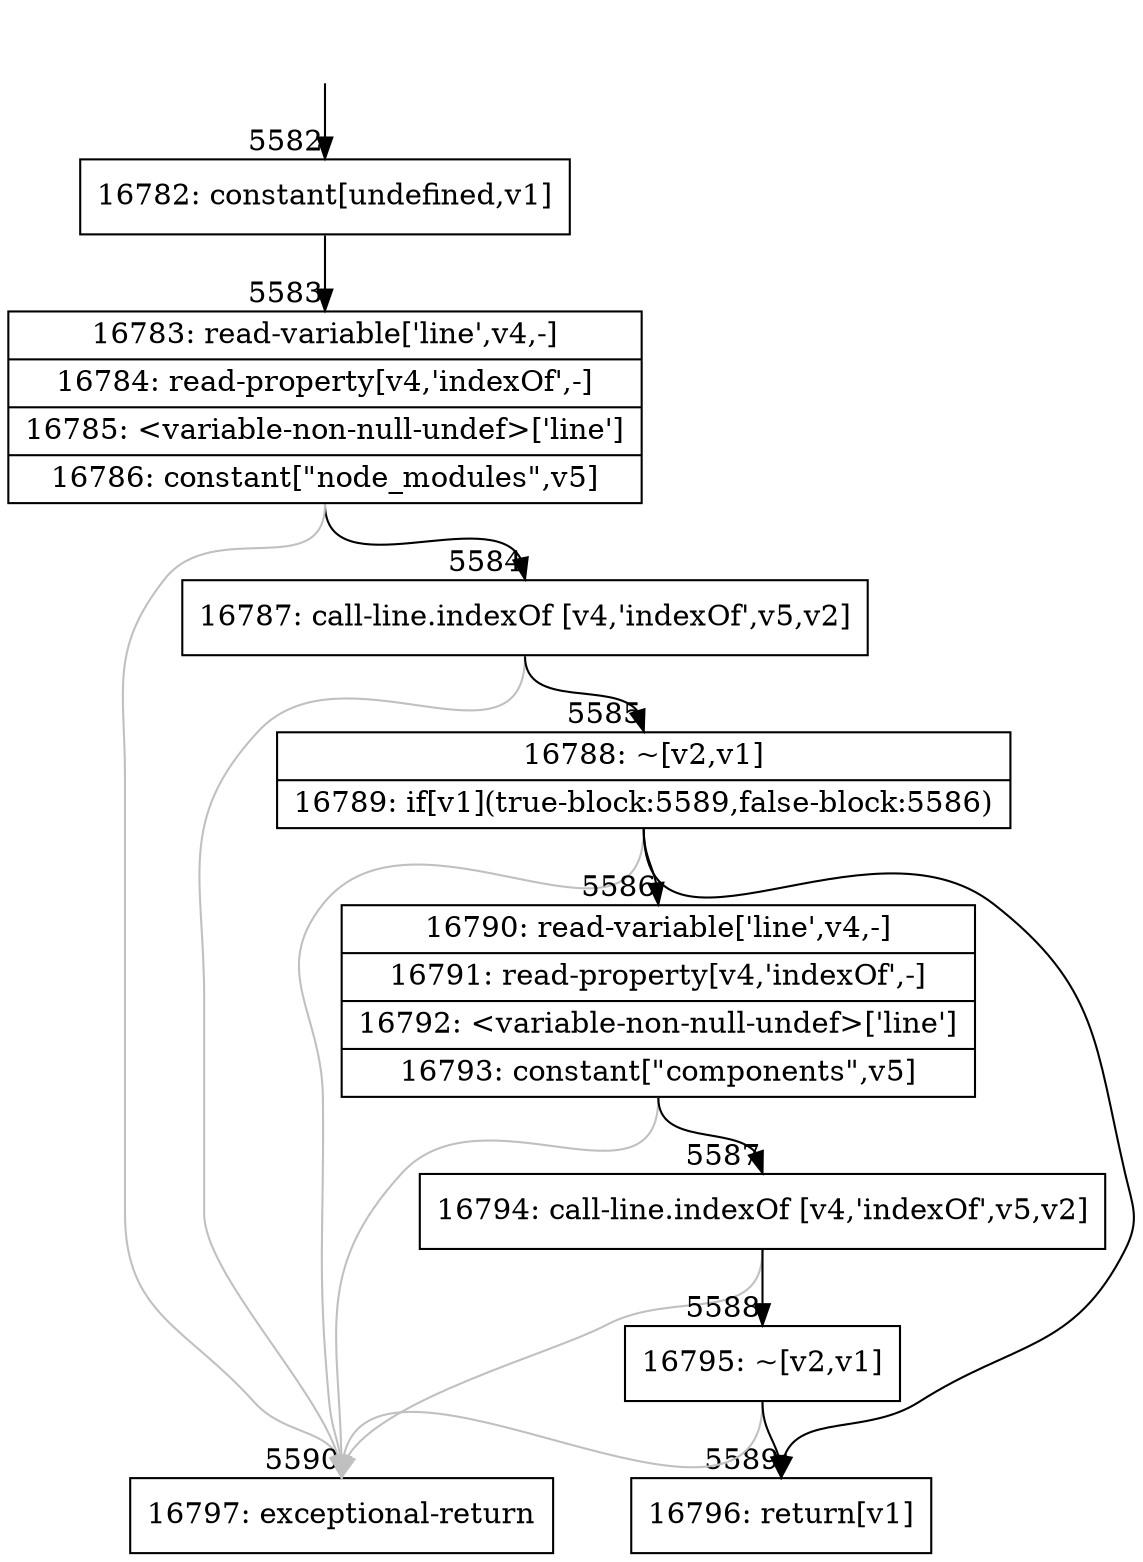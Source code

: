 digraph {
rankdir="TD"
BB_entry479[shape=none,label=""];
BB_entry479 -> BB5582 [tailport=s, headport=n, headlabel="    5582"]
BB5582 [shape=record label="{16782: constant[undefined,v1]}" ] 
BB5582 -> BB5583 [tailport=s, headport=n, headlabel="      5583"]
BB5583 [shape=record label="{16783: read-variable['line',v4,-]|16784: read-property[v4,'indexOf',-]|16785: \<variable-non-null-undef\>['line']|16786: constant[\"node_modules\",v5]}" ] 
BB5583 -> BB5584 [tailport=s, headport=n, headlabel="      5584"]
BB5583 -> BB5590 [tailport=s, headport=n, color=gray, headlabel="      5590"]
BB5584 [shape=record label="{16787: call-line.indexOf [v4,'indexOf',v5,v2]}" ] 
BB5584 -> BB5585 [tailport=s, headport=n, headlabel="      5585"]
BB5584 -> BB5590 [tailport=s, headport=n, color=gray]
BB5585 [shape=record label="{16788: ~[v2,v1]|16789: if[v1](true-block:5589,false-block:5586)}" ] 
BB5585 -> BB5589 [tailport=s, headport=n, headlabel="      5589"]
BB5585 -> BB5586 [tailport=s, headport=n, headlabel="      5586"]
BB5585 -> BB5590 [tailport=s, headport=n, color=gray]
BB5586 [shape=record label="{16790: read-variable['line',v4,-]|16791: read-property[v4,'indexOf',-]|16792: \<variable-non-null-undef\>['line']|16793: constant[\"components\",v5]}" ] 
BB5586 -> BB5587 [tailport=s, headport=n, headlabel="      5587"]
BB5586 -> BB5590 [tailport=s, headport=n, color=gray]
BB5587 [shape=record label="{16794: call-line.indexOf [v4,'indexOf',v5,v2]}" ] 
BB5587 -> BB5588 [tailport=s, headport=n, headlabel="      5588"]
BB5587 -> BB5590 [tailport=s, headport=n, color=gray]
BB5588 [shape=record label="{16795: ~[v2,v1]}" ] 
BB5588 -> BB5589 [tailport=s, headport=n]
BB5588 -> BB5590 [tailport=s, headport=n, color=gray]
BB5589 [shape=record label="{16796: return[v1]}" ] 
BB5590 [shape=record label="{16797: exceptional-return}" ] 
//#$~ 6371
}

